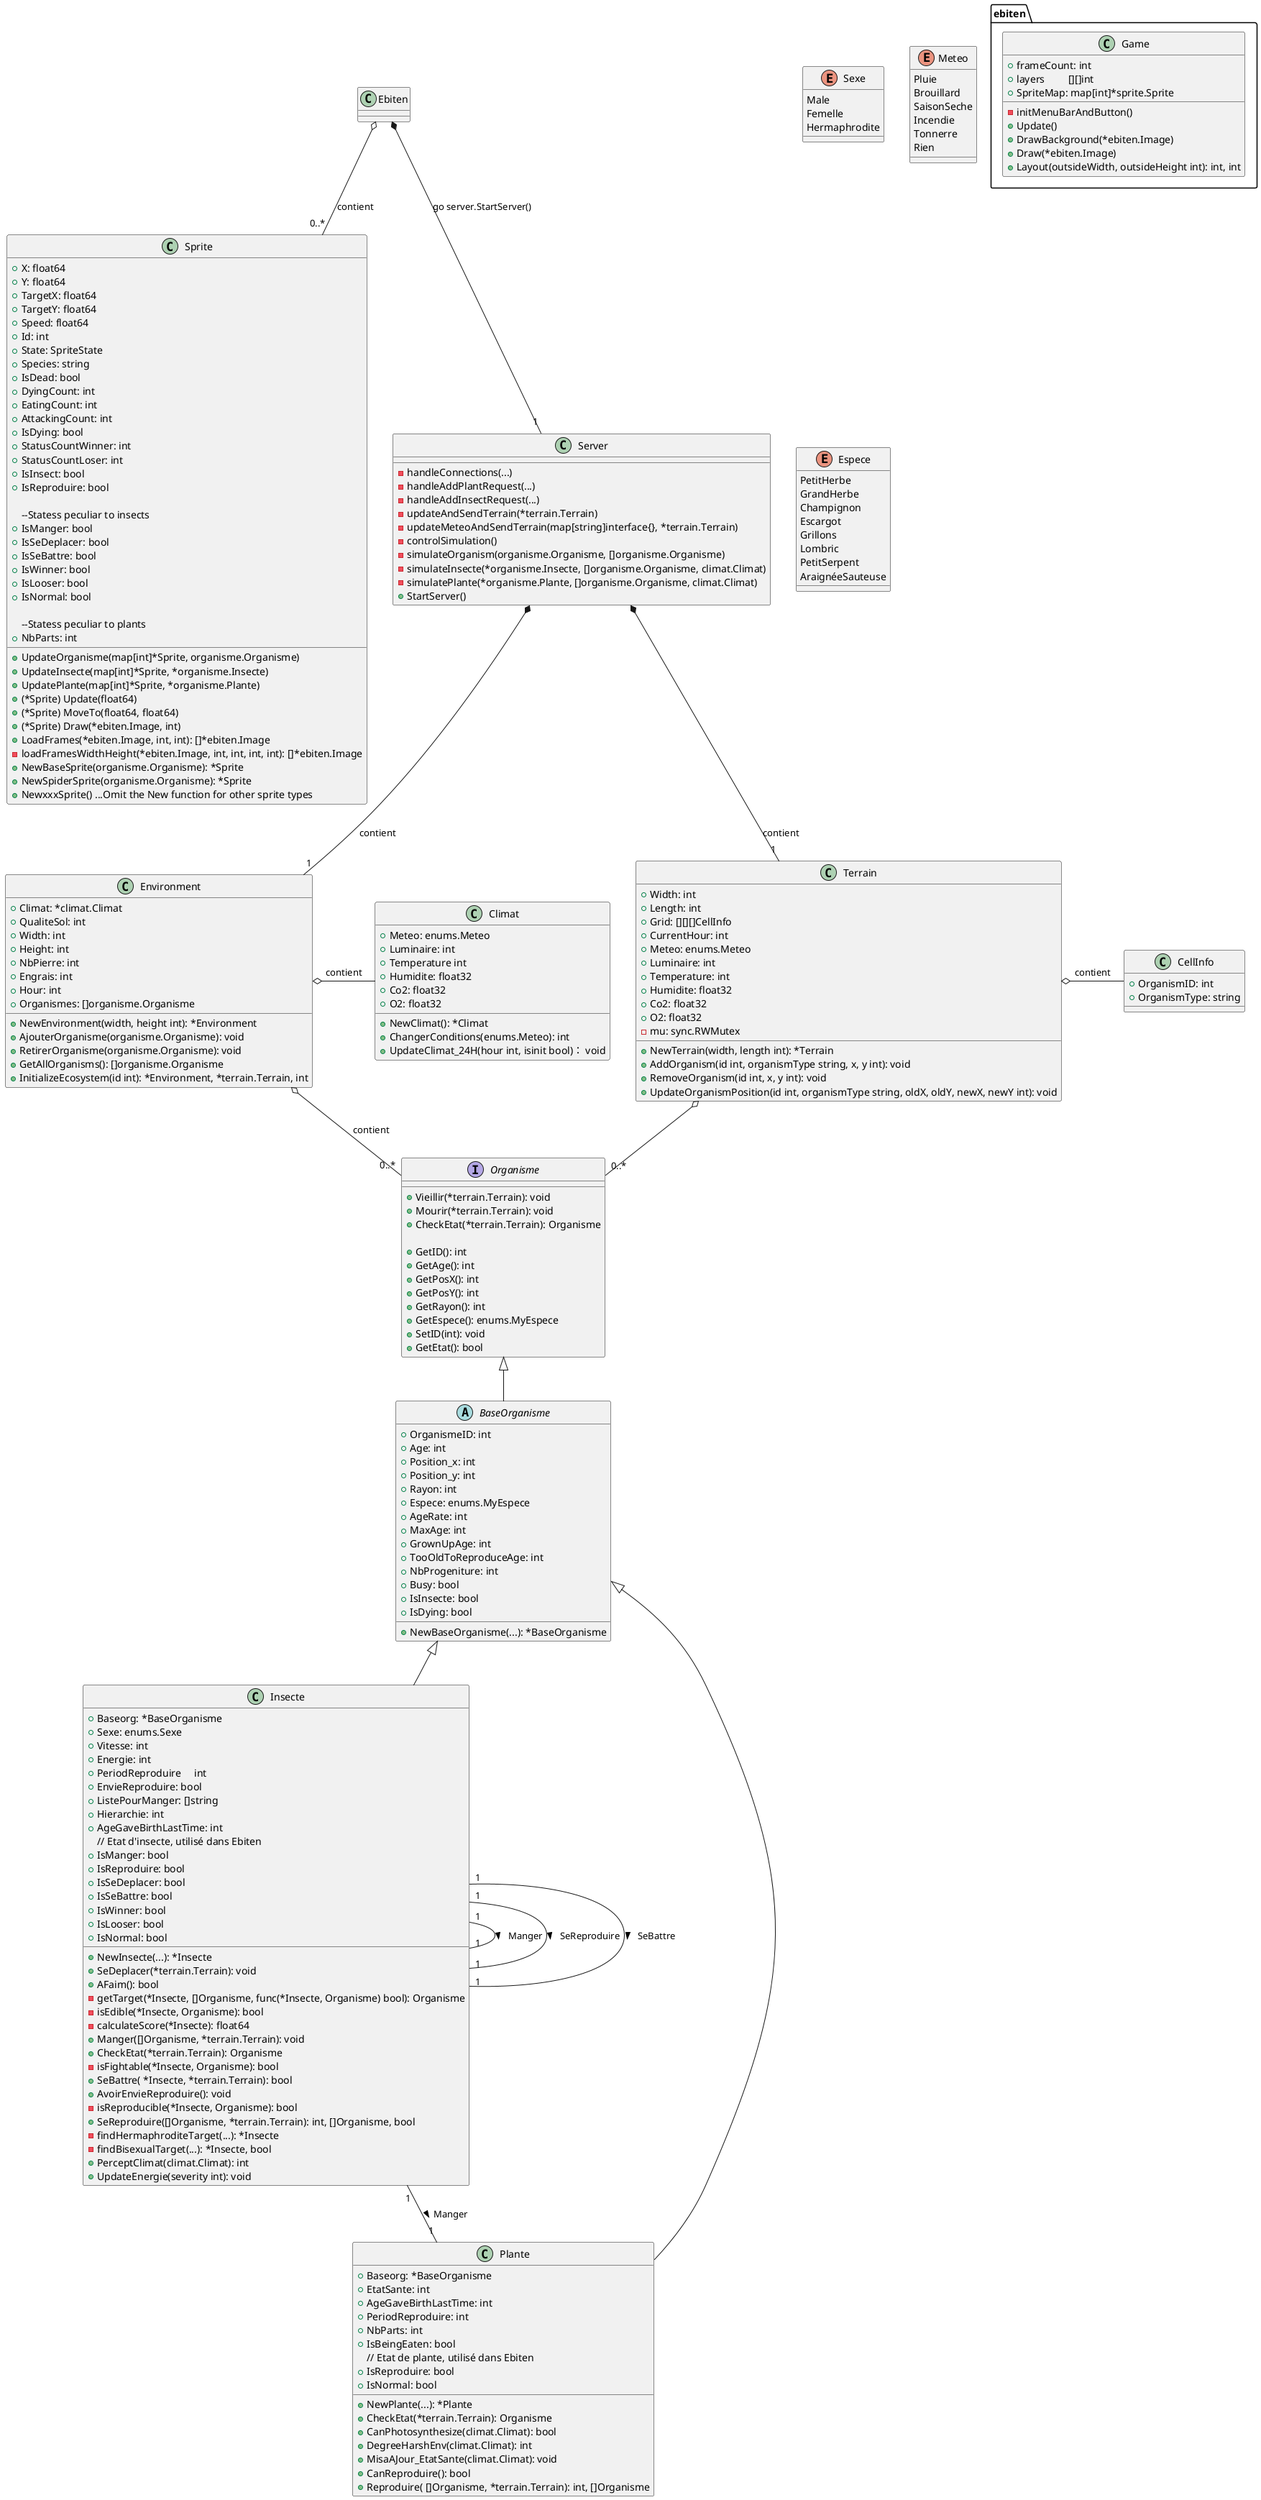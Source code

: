@startuml

class Sprite {
   + X: float64
   + Y: float64
   + TargetX: float64
   + TargetY: float64
   + Speed: float64
   + Id: int
   + State: SpriteState
   + Species: string
   + IsDead: bool
   + DyingCount: int
   + EatingCount: int
   + AttackingCount: int
   + IsDying: bool
   + StatusCountWinner: int
   + StatusCountLoser: int
   + IsInsect: bool
   + IsReproduire: bool

--Statess peculiar to insects
   + IsManger: bool
   + IsSeDeplacer: bool
   + IsSeBattre: bool
   + IsWinner: bool
   + IsLooser: bool
   + IsNormal: bool

--Statess peculiar to plants
   + NbParts: int

   + UpdateOrganisme(map[int]*Sprite, organisme.Organisme)
   + UpdateInsecte(map[int]*Sprite, *organisme.Insecte)
   + UpdatePlante(map[int]*Sprite, *organisme.Plante)
   + (*Sprite) Update(float64)
   + (*Sprite) MoveTo(float64, float64)
   + (*Sprite) Draw(*ebiten.Image, int)
   + LoadFrames(*ebiten.Image, int, int): []*ebiten.Image
   - loadFramesWidthHeight(*ebiten.Image, int, int, int, int): []*ebiten.Image
   + NewBaseSprite(organisme.Organisme): *Sprite
   + NewSpiderSprite(organisme.Organisme): *Sprite
   + NewxxxSprite() ...Omit the New function for other sprite types
}

class ebiten.Game {
   + frameCount: int
	+ layers         [][]int
   + SpriteMap: map[int]*sprite.Sprite

   - initMenuBarAndButton()
   + Update()
   + DrawBackground(*ebiten.Image)
   + Draw(*ebiten.Image)
   + Layout(outsideWidth, outsideHeight int): int, int

}

class Server {
   - handleConnections(...)
   - handleAddPlantRequest(...)
   - handleAddInsectRequest(...)
   - updateAndSendTerrain(*terrain.Terrain)
   - updateMeteoAndSendTerrain(map[string]interface{}, *terrain.Terrain)
   - controlSimulation()
   - simulateOrganism(organisme.Organisme, []organisme.Organisme)
   - simulateInsecte(*organisme.Insecte, []organisme.Organisme, climat.Climat)
   - simulatePlante(*organisme.Plante, []organisme.Organisme, climat.Climat)
   + StartServer()
}

interface Organisme {
   + Vieillir(*terrain.Terrain): void
   + Mourir(*terrain.Terrain): void
   + CheckEtat(*terrain.Terrain): Organisme

   + GetID(): int
   + GetAge(): int
   + GetPosX(): int
   + GetPosY(): int
   + GetRayon(): int
   + GetEspece(): enums.MyEspece
   + SetID(int): void
   + GetEtat(): bool
}

abstract class BaseOrganisme extends Organisme{
   + OrganismeID: int
   + Age: int
   + Position_x: int
   + Position_y: int
   + Rayon: int
   + Espece: enums.MyEspece
   + AgeRate: int
   + MaxAge: int
   + GrownUpAge: int
   + TooOldToReproduceAge: int
   + NbProgeniture: int
   + Busy: bool
   + IsInsecte: bool
   + IsDying: bool
   + NewBaseOrganisme(...): *BaseOrganisme
}

class Insecte extends BaseOrganisme {
   + Baseorg: *BaseOrganisme
	+ Sexe: enums.Sexe
	+ Vitesse: int
	+ Energie: int
	+ PeriodReproduire     int
	+ EnvieReproduire: bool
	+ ListePourManger: []string
	+ Hierarchie: int
	+ AgeGaveBirthLastTime: int
// Etat d'insecte, utilisé dans Ebiten
   + IsManger: bool
	+ IsReproduire: bool
	+ IsSeDeplacer: bool
	+ IsSeBattre: bool
	+ IsWinner: bool
	+ IsLooser: bool
	+ IsNormal: bool
   + NewInsecte(...): *Insecte
   + SeDeplacer(*terrain.Terrain): void
   + AFaim(): bool
   - getTarget(*Insecte, []Organisme, func(*Insecte, Organisme) bool): Organisme
   - isEdible(*Insecte, Organisme): bool
   - calculateScore(*Insecte): float64
   + Manger([]Organisme, *terrain.Terrain): void
   + CheckEtat(*terrain.Terrain): Organisme
   - isFightable(*Insecte, Organisme): bool
   + SeBattre( *Insecte, *terrain.Terrain): bool
   + AvoirEnvieReproduire(): void
   - isReproducible(*Insecte, Organisme): bool
   + SeReproduire([]Organisme, *terrain.Terrain): int, []Organisme, bool
   - findHermaphroditeTarget(...): *Insecte
   - findBisexualTarget(...): *Insecte, bool
   + PerceptClimat(climat.Climat): int
   + UpdateEnergie(severity int): void
}

class Plante extends BaseOrganisme {
   + Baseorg: *BaseOrganisme
	+ EtatSante: int
	+ AgeGaveBirthLastTime: int
	+ PeriodReproduire: int
	+ NbParts: int 
	+ IsBeingEaten: bool 
// Etat de plante, utilisé dans Ebiten
	+ IsReproduire: bool
	+ IsNormal: bool
   + NewPlante(...): *Plante
   + CheckEtat(*terrain.Terrain): Organisme
   + CanPhotosynthesize(climat.Climat): bool
   + DegreeHarshEnv(climat.Climat): int
   + MisaAJour_EtatSante(climat.Climat): void
   + CanReproduire(): bool
   + Reproduire( []Organisme, *terrain.Terrain): int, []Organisme
}

enum Sexe {
   Male
   Femelle
   Hermaphrodite
}

enum Meteo {
   Pluie
   Brouillard
   SaisonSeche
   Incendie
   Tonnerre
   Rien
}

enum Espece {
   PetitHerbe 
	GrandHerbe
	Champignon
	Escargot
	Grillons
	Lombric
	PetitSerpent
	AraignéeSauteuse
}


class Climat {
   + Meteo: enums.Meteo
	+ Luminaire: int   
	+ Temperature int 
	+ Humidite: float32 
	+ Co2: float32 
	+ O2: float32
   + NewClimat(): *Climat
   + ChangerConditions(enums.Meteo): int
   + UpdateClimat_24H(hour int, isinit bool)： void
}


class Environment {
   + Climat: *climat.Climat
	+ QualiteSol: int
	+ Width: int
	+ Height: int
	+ NbPierre: int
	+ Engrais: int
	+ Hour: int
	+ Organismes: []organisme.Organisme
   + NewEnvironment(width, height int): *Environment
   + AjouterOrganisme(organisme.Organisme): void
   + RetirerOrganisme(organisme.Organisme): void
   + GetAllOrganisms(): []organisme.Organisme
   + InitializeEcosystem(id int): *Environment, *terrain.Terrain, int
}

class CellInfo {
   + OrganismID: int
   + OrganismType: string
}

class Terrain {
   + Width: int
   + Length: int
	+ Grid: [][][]CellInfo
	+ CurrentHour: int
	+ Meteo: enums.Meteo
	+ Luminaire: int
	+ Temperature: int
	+ Humidite: float32
	+ Co2: float32
	+ O2: float32
	- mu: sync.RWMutex
   + NewTerrain(width, length int): *Terrain
   + AddOrganism(id int, organismType string, x, y int): void
   + RemoveOrganism(id int, x, y int): void
   + UpdateOrganismPosition(id int, organismType string, oldX, oldY, newX, newY int): void
}

Ebiten o-- "0..*" Sprite : contient
Ebiten *-- "1" Server : go server.StartServer()
Server *-- "1" Environment : contient
Server *-- "1" Terrain : contient
Insecte "1" -- "1" Plante : Manger >
Insecte "1" -- "1" Insecte : Manger >
Insecte "1" -- "1" Insecte : SeReproduire >
Insecte "1" -- "1" Insecte : SeBattre >
Environment o- Climat : contient
Environment o-- "0..*" Organisme : contient
Terrain o-- "0..*" Organisme
Terrain o- CellInfo : contient

@enduml
